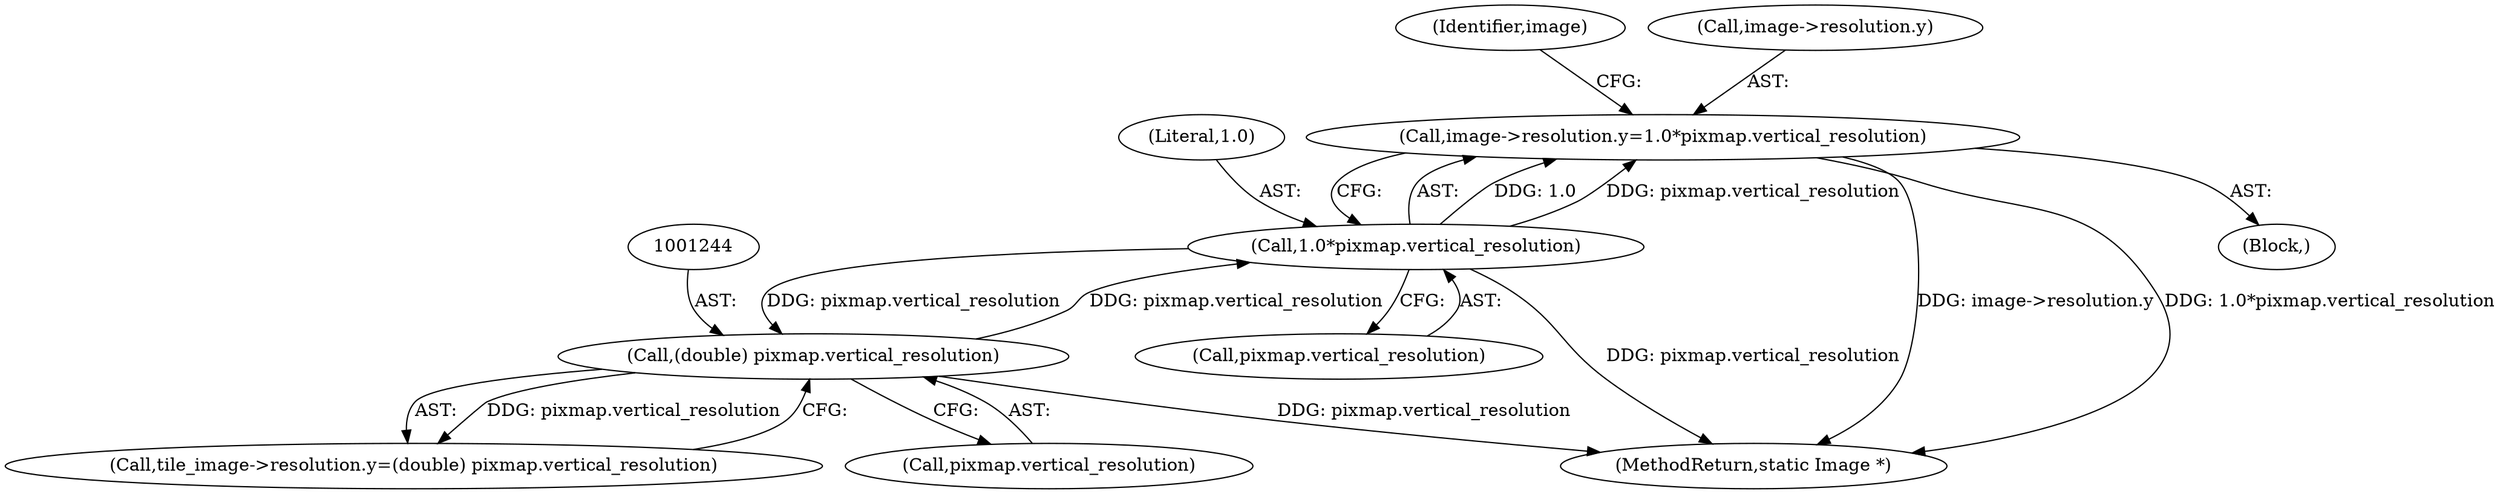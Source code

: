 digraph "0_ImageMagick_6b6bff054d569a77973f2140c0e86366e6168a6c_1@pointer" {
"1000865" [label="(Call,image->resolution.y=1.0*pixmap.vertical_resolution)"];
"1000871" [label="(Call,1.0*pixmap.vertical_resolution)"];
"1001243" [label="(Call,(double) pixmap.vertical_resolution)"];
"1000871" [label="(Call,1.0*pixmap.vertical_resolution)"];
"1000878" [label="(Identifier,image)"];
"1000873" [label="(Call,pixmap.vertical_resolution)"];
"1001243" [label="(Call,(double) pixmap.vertical_resolution)"];
"1000872" [label="(Literal,1.0)"];
"1001237" [label="(Call,tile_image->resolution.y=(double) pixmap.vertical_resolution)"];
"1002573" [label="(MethodReturn,static Image *)"];
"1000865" [label="(Call,image->resolution.y=1.0*pixmap.vertical_resolution)"];
"1000768" [label="(Block,)"];
"1001245" [label="(Call,pixmap.vertical_resolution)"];
"1000866" [label="(Call,image->resolution.y)"];
"1000865" -> "1000768"  [label="AST: "];
"1000865" -> "1000871"  [label="CFG: "];
"1000866" -> "1000865"  [label="AST: "];
"1000871" -> "1000865"  [label="AST: "];
"1000878" -> "1000865"  [label="CFG: "];
"1000865" -> "1002573"  [label="DDG: image->resolution.y"];
"1000865" -> "1002573"  [label="DDG: 1.0*pixmap.vertical_resolution"];
"1000871" -> "1000865"  [label="DDG: 1.0"];
"1000871" -> "1000865"  [label="DDG: pixmap.vertical_resolution"];
"1000871" -> "1000873"  [label="CFG: "];
"1000872" -> "1000871"  [label="AST: "];
"1000873" -> "1000871"  [label="AST: "];
"1000871" -> "1002573"  [label="DDG: pixmap.vertical_resolution"];
"1001243" -> "1000871"  [label="DDG: pixmap.vertical_resolution"];
"1000871" -> "1001243"  [label="DDG: pixmap.vertical_resolution"];
"1001243" -> "1001237"  [label="AST: "];
"1001243" -> "1001245"  [label="CFG: "];
"1001244" -> "1001243"  [label="AST: "];
"1001245" -> "1001243"  [label="AST: "];
"1001237" -> "1001243"  [label="CFG: "];
"1001243" -> "1002573"  [label="DDG: pixmap.vertical_resolution"];
"1001243" -> "1001237"  [label="DDG: pixmap.vertical_resolution"];
}
